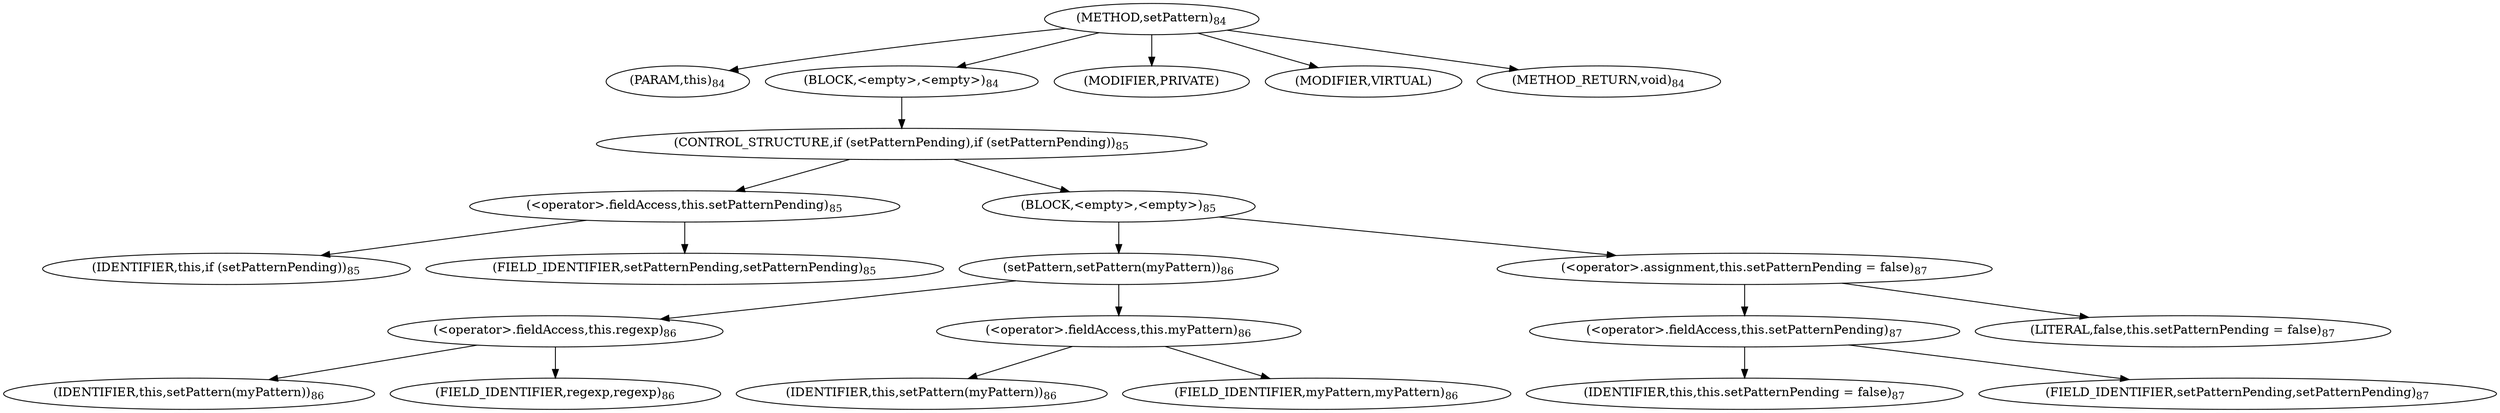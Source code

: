 digraph "setPattern" {  
"87" [label = <(METHOD,setPattern)<SUB>84</SUB>> ]
"88" [label = <(PARAM,this)<SUB>84</SUB>> ]
"89" [label = <(BLOCK,&lt;empty&gt;,&lt;empty&gt;)<SUB>84</SUB>> ]
"90" [label = <(CONTROL_STRUCTURE,if (setPatternPending),if (setPatternPending))<SUB>85</SUB>> ]
"91" [label = <(&lt;operator&gt;.fieldAccess,this.setPatternPending)<SUB>85</SUB>> ]
"92" [label = <(IDENTIFIER,this,if (setPatternPending))<SUB>85</SUB>> ]
"93" [label = <(FIELD_IDENTIFIER,setPatternPending,setPatternPending)<SUB>85</SUB>> ]
"94" [label = <(BLOCK,&lt;empty&gt;,&lt;empty&gt;)<SUB>85</SUB>> ]
"95" [label = <(setPattern,setPattern(myPattern))<SUB>86</SUB>> ]
"96" [label = <(&lt;operator&gt;.fieldAccess,this.regexp)<SUB>86</SUB>> ]
"97" [label = <(IDENTIFIER,this,setPattern(myPattern))<SUB>86</SUB>> ]
"98" [label = <(FIELD_IDENTIFIER,regexp,regexp)<SUB>86</SUB>> ]
"99" [label = <(&lt;operator&gt;.fieldAccess,this.myPattern)<SUB>86</SUB>> ]
"100" [label = <(IDENTIFIER,this,setPattern(myPattern))<SUB>86</SUB>> ]
"101" [label = <(FIELD_IDENTIFIER,myPattern,myPattern)<SUB>86</SUB>> ]
"102" [label = <(&lt;operator&gt;.assignment,this.setPatternPending = false)<SUB>87</SUB>> ]
"103" [label = <(&lt;operator&gt;.fieldAccess,this.setPatternPending)<SUB>87</SUB>> ]
"104" [label = <(IDENTIFIER,this,this.setPatternPending = false)<SUB>87</SUB>> ]
"105" [label = <(FIELD_IDENTIFIER,setPatternPending,setPatternPending)<SUB>87</SUB>> ]
"106" [label = <(LITERAL,false,this.setPatternPending = false)<SUB>87</SUB>> ]
"107" [label = <(MODIFIER,PRIVATE)> ]
"108" [label = <(MODIFIER,VIRTUAL)> ]
"109" [label = <(METHOD_RETURN,void)<SUB>84</SUB>> ]
  "87" -> "88" 
  "87" -> "89" 
  "87" -> "107" 
  "87" -> "108" 
  "87" -> "109" 
  "89" -> "90" 
  "90" -> "91" 
  "90" -> "94" 
  "91" -> "92" 
  "91" -> "93" 
  "94" -> "95" 
  "94" -> "102" 
  "95" -> "96" 
  "95" -> "99" 
  "96" -> "97" 
  "96" -> "98" 
  "99" -> "100" 
  "99" -> "101" 
  "102" -> "103" 
  "102" -> "106" 
  "103" -> "104" 
  "103" -> "105" 
}
